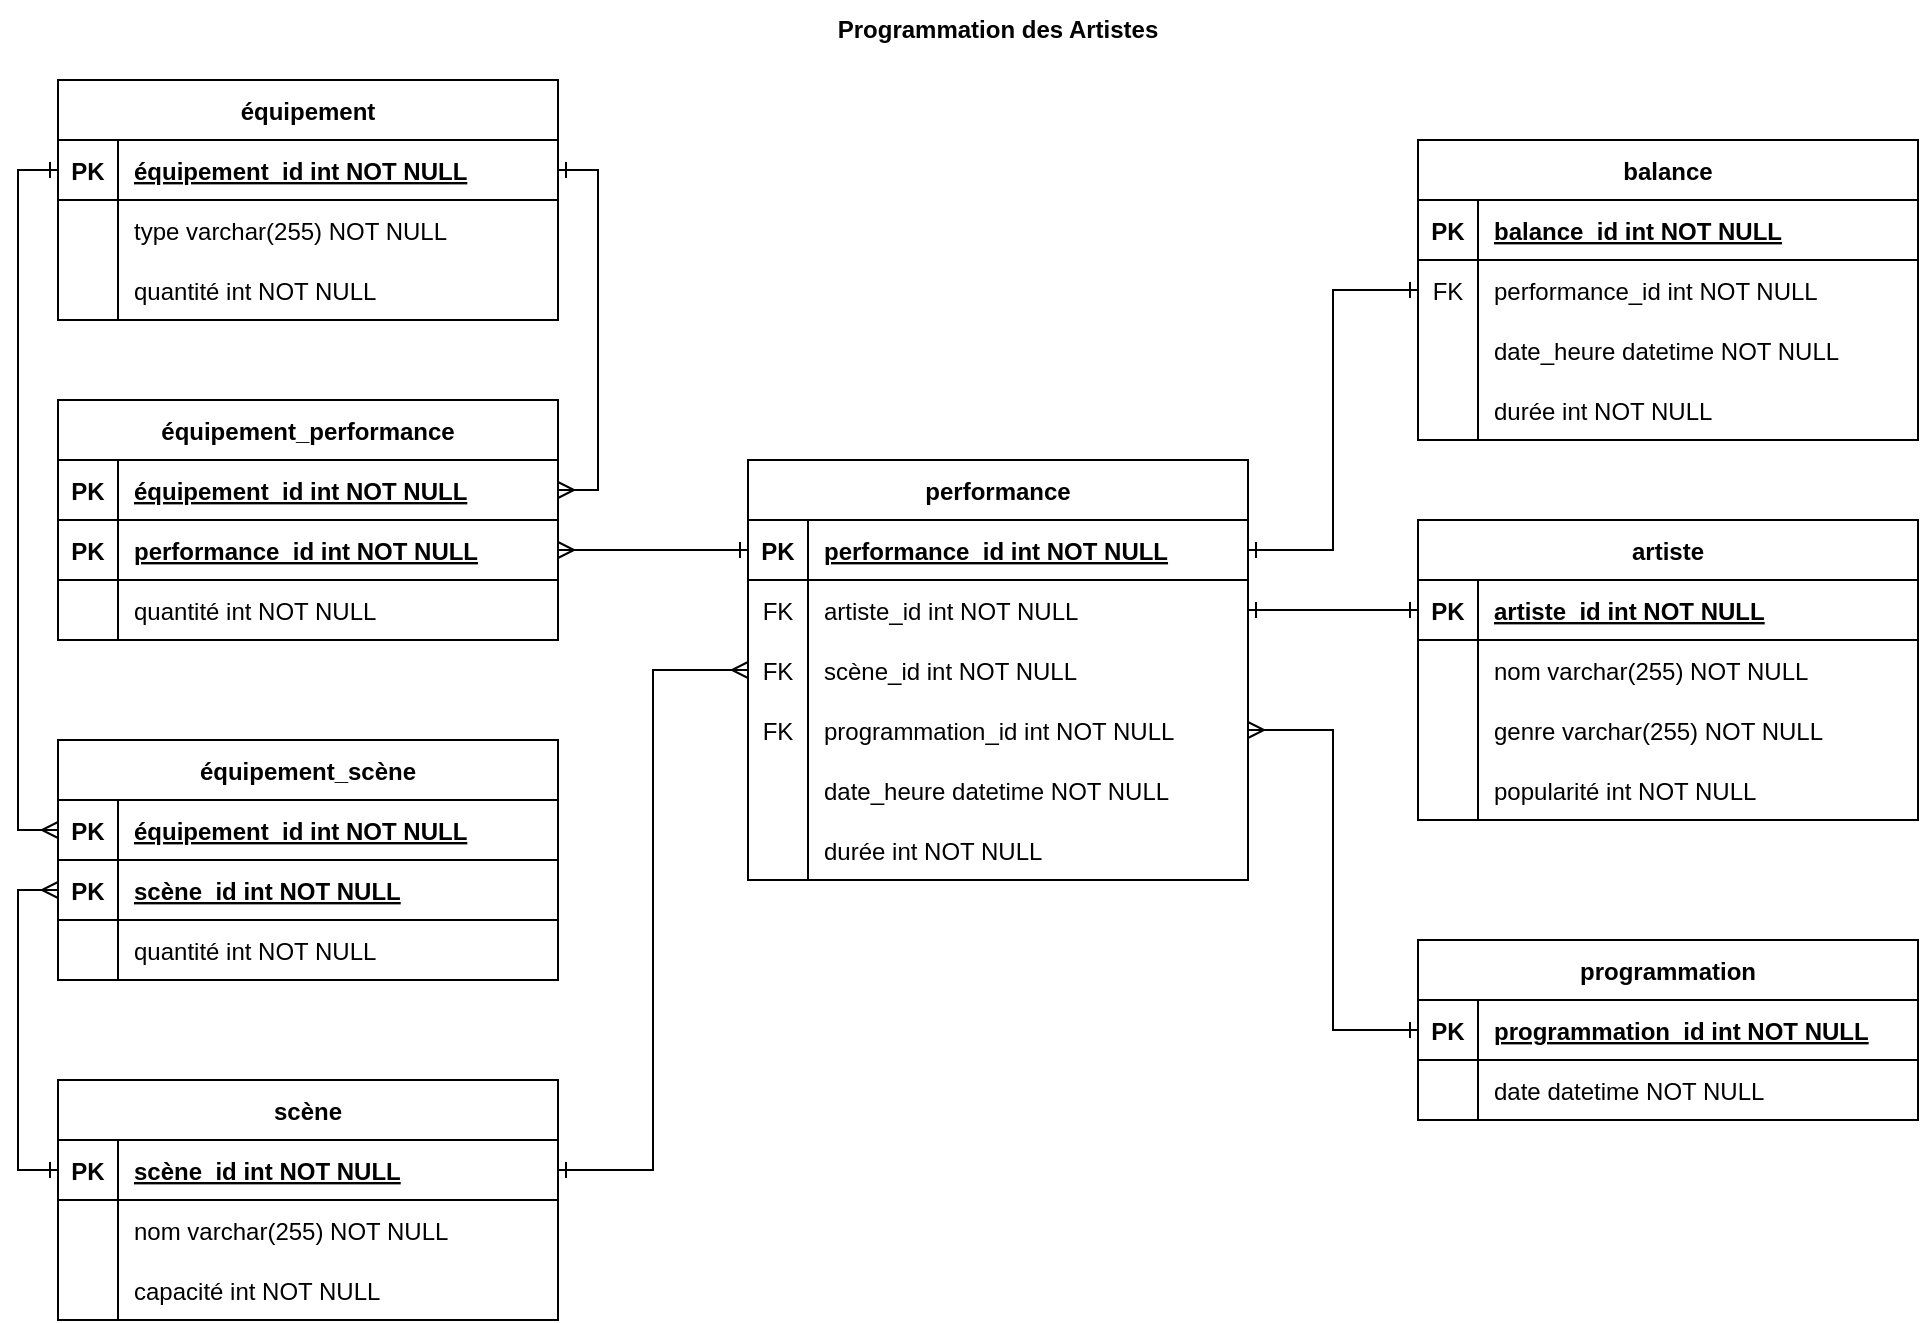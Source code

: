 <mxfile version="24.2.5" type="device">
  <diagram id="R2lEEEUBdFMjLlhIrx00" name="Page-1">
    <mxGraphModel dx="1434" dy="854" grid="1" gridSize="10" guides="1" tooltips="1" connect="1" arrows="1" fold="1" page="1" pageScale="1" pageWidth="850" pageHeight="1100" math="0" shadow="0" extFonts="Permanent Marker^https://fonts.googleapis.com/css?family=Permanent+Marker">
      <root>
        <mxCell id="0" />
        <mxCell id="1" parent="0" />
        <mxCell id="C-vyLk0tnHw3VtMMgP7b-23" value="artiste" style="shape=table;startSize=30;container=1;collapsible=1;childLayout=tableLayout;fixedRows=1;rowLines=0;fontStyle=1;align=center;resizeLast=1;" parent="1" vertex="1">
          <mxGeometry x="760" y="270" width="250" height="150" as="geometry" />
        </mxCell>
        <mxCell id="C-vyLk0tnHw3VtMMgP7b-24" value="" style="shape=partialRectangle;collapsible=0;dropTarget=0;pointerEvents=0;fillColor=none;points=[[0,0.5],[1,0.5]];portConstraint=eastwest;top=0;left=0;right=0;bottom=1;" parent="C-vyLk0tnHw3VtMMgP7b-23" vertex="1">
          <mxGeometry y="30" width="250" height="30" as="geometry" />
        </mxCell>
        <mxCell id="C-vyLk0tnHw3VtMMgP7b-25" value="PK" style="shape=partialRectangle;overflow=hidden;connectable=0;fillColor=none;top=0;left=0;bottom=0;right=0;fontStyle=1;" parent="C-vyLk0tnHw3VtMMgP7b-24" vertex="1">
          <mxGeometry width="30" height="30" as="geometry">
            <mxRectangle width="30" height="30" as="alternateBounds" />
          </mxGeometry>
        </mxCell>
        <mxCell id="C-vyLk0tnHw3VtMMgP7b-26" value="artiste_id int NOT NULL " style="shape=partialRectangle;overflow=hidden;connectable=0;fillColor=none;top=0;left=0;bottom=0;right=0;align=left;spacingLeft=6;fontStyle=5;" parent="C-vyLk0tnHw3VtMMgP7b-24" vertex="1">
          <mxGeometry x="30" width="220" height="30" as="geometry">
            <mxRectangle width="220" height="30" as="alternateBounds" />
          </mxGeometry>
        </mxCell>
        <mxCell id="C-vyLk0tnHw3VtMMgP7b-27" value="" style="shape=partialRectangle;collapsible=0;dropTarget=0;pointerEvents=0;fillColor=none;points=[[0,0.5],[1,0.5]];portConstraint=eastwest;top=0;left=0;right=0;bottom=0;" parent="C-vyLk0tnHw3VtMMgP7b-23" vertex="1">
          <mxGeometry y="60" width="250" height="30" as="geometry" />
        </mxCell>
        <mxCell id="C-vyLk0tnHw3VtMMgP7b-28" value="" style="shape=partialRectangle;overflow=hidden;connectable=0;fillColor=none;top=0;left=0;bottom=0;right=0;" parent="C-vyLk0tnHw3VtMMgP7b-27" vertex="1">
          <mxGeometry width="30" height="30" as="geometry">
            <mxRectangle width="30" height="30" as="alternateBounds" />
          </mxGeometry>
        </mxCell>
        <mxCell id="C-vyLk0tnHw3VtMMgP7b-29" value="nom varchar(255) NOT NULL" style="shape=partialRectangle;overflow=hidden;connectable=0;fillColor=none;top=0;left=0;bottom=0;right=0;align=left;spacingLeft=6;" parent="C-vyLk0tnHw3VtMMgP7b-27" vertex="1">
          <mxGeometry x="30" width="220" height="30" as="geometry">
            <mxRectangle width="220" height="30" as="alternateBounds" />
          </mxGeometry>
        </mxCell>
        <mxCell id="T8r4lgKsgxNe9xaw_g2s-1" style="shape=partialRectangle;collapsible=0;dropTarget=0;pointerEvents=0;fillColor=none;points=[[0,0.5],[1,0.5]];portConstraint=eastwest;top=0;left=0;right=0;bottom=0;" vertex="1" parent="C-vyLk0tnHw3VtMMgP7b-23">
          <mxGeometry y="90" width="250" height="30" as="geometry" />
        </mxCell>
        <mxCell id="T8r4lgKsgxNe9xaw_g2s-2" style="shape=partialRectangle;overflow=hidden;connectable=0;fillColor=none;top=0;left=0;bottom=0;right=0;" vertex="1" parent="T8r4lgKsgxNe9xaw_g2s-1">
          <mxGeometry width="30" height="30" as="geometry">
            <mxRectangle width="30" height="30" as="alternateBounds" />
          </mxGeometry>
        </mxCell>
        <mxCell id="T8r4lgKsgxNe9xaw_g2s-3" value="genre varchar(255) NOT NULL" style="shape=partialRectangle;overflow=hidden;connectable=0;fillColor=none;top=0;left=0;bottom=0;right=0;align=left;spacingLeft=6;" vertex="1" parent="T8r4lgKsgxNe9xaw_g2s-1">
          <mxGeometry x="30" width="220" height="30" as="geometry">
            <mxRectangle width="220" height="30" as="alternateBounds" />
          </mxGeometry>
        </mxCell>
        <mxCell id="T8r4lgKsgxNe9xaw_g2s-4" style="shape=partialRectangle;collapsible=0;dropTarget=0;pointerEvents=0;fillColor=none;points=[[0,0.5],[1,0.5]];portConstraint=eastwest;top=0;left=0;right=0;bottom=0;" vertex="1" parent="C-vyLk0tnHw3VtMMgP7b-23">
          <mxGeometry y="120" width="250" height="30" as="geometry" />
        </mxCell>
        <mxCell id="T8r4lgKsgxNe9xaw_g2s-5" style="shape=partialRectangle;overflow=hidden;connectable=0;fillColor=none;top=0;left=0;bottom=0;right=0;" vertex="1" parent="T8r4lgKsgxNe9xaw_g2s-4">
          <mxGeometry width="30" height="30" as="geometry">
            <mxRectangle width="30" height="30" as="alternateBounds" />
          </mxGeometry>
        </mxCell>
        <mxCell id="T8r4lgKsgxNe9xaw_g2s-6" value="popularité int NOT NULL" style="shape=partialRectangle;overflow=hidden;connectable=0;fillColor=none;top=0;left=0;bottom=0;right=0;align=left;spacingLeft=6;" vertex="1" parent="T8r4lgKsgxNe9xaw_g2s-4">
          <mxGeometry x="30" width="220" height="30" as="geometry">
            <mxRectangle width="220" height="30" as="alternateBounds" />
          </mxGeometry>
        </mxCell>
        <mxCell id="T8r4lgKsgxNe9xaw_g2s-80" style="edgeStyle=orthogonalEdgeStyle;rounded=0;orthogonalLoop=1;jettySize=auto;html=1;entryX=0;entryY=0.5;entryDx=0;entryDy=0;exitX=1;exitY=0.5;exitDx=0;exitDy=0;endArrow=ERmany;endFill=0;startArrow=ERone;startFill=0;" edge="1" parent="1" source="T8r4lgKsgxNe9xaw_g2s-8" target="T8r4lgKsgxNe9xaw_g2s-27">
          <mxGeometry relative="1" as="geometry" />
        </mxCell>
        <mxCell id="T8r4lgKsgxNe9xaw_g2s-7" value="scène" style="shape=table;startSize=30;container=1;collapsible=1;childLayout=tableLayout;fixedRows=1;rowLines=0;fontStyle=1;align=center;resizeLast=1;" vertex="1" parent="1">
          <mxGeometry x="80" y="550" width="250" height="120" as="geometry" />
        </mxCell>
        <mxCell id="T8r4lgKsgxNe9xaw_g2s-8" value="" style="shape=partialRectangle;collapsible=0;dropTarget=0;pointerEvents=0;fillColor=none;points=[[0,0.5],[1,0.5]];portConstraint=eastwest;top=0;left=0;right=0;bottom=1;" vertex="1" parent="T8r4lgKsgxNe9xaw_g2s-7">
          <mxGeometry y="30" width="250" height="30" as="geometry" />
        </mxCell>
        <mxCell id="T8r4lgKsgxNe9xaw_g2s-9" value="PK" style="shape=partialRectangle;overflow=hidden;connectable=0;fillColor=none;top=0;left=0;bottom=0;right=0;fontStyle=1;" vertex="1" parent="T8r4lgKsgxNe9xaw_g2s-8">
          <mxGeometry width="30" height="30" as="geometry">
            <mxRectangle width="30" height="30" as="alternateBounds" />
          </mxGeometry>
        </mxCell>
        <mxCell id="T8r4lgKsgxNe9xaw_g2s-10" value="scène_id int NOT NULL " style="shape=partialRectangle;overflow=hidden;connectable=0;fillColor=none;top=0;left=0;bottom=0;right=0;align=left;spacingLeft=6;fontStyle=5;" vertex="1" parent="T8r4lgKsgxNe9xaw_g2s-8">
          <mxGeometry x="30" width="220" height="30" as="geometry">
            <mxRectangle width="220" height="30" as="alternateBounds" />
          </mxGeometry>
        </mxCell>
        <mxCell id="T8r4lgKsgxNe9xaw_g2s-11" value="" style="shape=partialRectangle;collapsible=0;dropTarget=0;pointerEvents=0;fillColor=none;points=[[0,0.5],[1,0.5]];portConstraint=eastwest;top=0;left=0;right=0;bottom=0;" vertex="1" parent="T8r4lgKsgxNe9xaw_g2s-7">
          <mxGeometry y="60" width="250" height="30" as="geometry" />
        </mxCell>
        <mxCell id="T8r4lgKsgxNe9xaw_g2s-12" value="" style="shape=partialRectangle;overflow=hidden;connectable=0;fillColor=none;top=0;left=0;bottom=0;right=0;" vertex="1" parent="T8r4lgKsgxNe9xaw_g2s-11">
          <mxGeometry width="30" height="30" as="geometry">
            <mxRectangle width="30" height="30" as="alternateBounds" />
          </mxGeometry>
        </mxCell>
        <mxCell id="T8r4lgKsgxNe9xaw_g2s-13" value="nom varchar(255) NOT NULL" style="shape=partialRectangle;overflow=hidden;connectable=0;fillColor=none;top=0;left=0;bottom=0;right=0;align=left;spacingLeft=6;" vertex="1" parent="T8r4lgKsgxNe9xaw_g2s-11">
          <mxGeometry x="30" width="220" height="30" as="geometry">
            <mxRectangle width="220" height="30" as="alternateBounds" />
          </mxGeometry>
        </mxCell>
        <mxCell id="T8r4lgKsgxNe9xaw_g2s-17" style="shape=partialRectangle;collapsible=0;dropTarget=0;pointerEvents=0;fillColor=none;points=[[0,0.5],[1,0.5]];portConstraint=eastwest;top=0;left=0;right=0;bottom=0;" vertex="1" parent="T8r4lgKsgxNe9xaw_g2s-7">
          <mxGeometry y="90" width="250" height="30" as="geometry" />
        </mxCell>
        <mxCell id="T8r4lgKsgxNe9xaw_g2s-18" style="shape=partialRectangle;overflow=hidden;connectable=0;fillColor=none;top=0;left=0;bottom=0;right=0;" vertex="1" parent="T8r4lgKsgxNe9xaw_g2s-17">
          <mxGeometry width="30" height="30" as="geometry">
            <mxRectangle width="30" height="30" as="alternateBounds" />
          </mxGeometry>
        </mxCell>
        <mxCell id="T8r4lgKsgxNe9xaw_g2s-19" value="capacité int NOT NULL" style="shape=partialRectangle;overflow=hidden;connectable=0;fillColor=none;top=0;left=0;bottom=0;right=0;align=left;spacingLeft=6;" vertex="1" parent="T8r4lgKsgxNe9xaw_g2s-17">
          <mxGeometry x="30" width="220" height="30" as="geometry">
            <mxRectangle width="220" height="30" as="alternateBounds" />
          </mxGeometry>
        </mxCell>
        <mxCell id="T8r4lgKsgxNe9xaw_g2s-20" value="performance" style="shape=table;startSize=30;container=1;collapsible=1;childLayout=tableLayout;fixedRows=1;rowLines=0;fontStyle=1;align=center;resizeLast=1;" vertex="1" parent="1">
          <mxGeometry x="425" y="240" width="250" height="210" as="geometry" />
        </mxCell>
        <mxCell id="T8r4lgKsgxNe9xaw_g2s-21" value="" style="shape=partialRectangle;collapsible=0;dropTarget=0;pointerEvents=0;fillColor=none;points=[[0,0.5],[1,0.5]];portConstraint=eastwest;top=0;left=0;right=0;bottom=1;" vertex="1" parent="T8r4lgKsgxNe9xaw_g2s-20">
          <mxGeometry y="30" width="250" height="30" as="geometry" />
        </mxCell>
        <mxCell id="T8r4lgKsgxNe9xaw_g2s-22" value="PK" style="shape=partialRectangle;overflow=hidden;connectable=0;fillColor=none;top=0;left=0;bottom=0;right=0;fontStyle=1;" vertex="1" parent="T8r4lgKsgxNe9xaw_g2s-21">
          <mxGeometry width="30" height="30" as="geometry">
            <mxRectangle width="30" height="30" as="alternateBounds" />
          </mxGeometry>
        </mxCell>
        <mxCell id="T8r4lgKsgxNe9xaw_g2s-23" value="performance_id int NOT NULL " style="shape=partialRectangle;overflow=hidden;connectable=0;fillColor=none;top=0;left=0;bottom=0;right=0;align=left;spacingLeft=6;fontStyle=5;" vertex="1" parent="T8r4lgKsgxNe9xaw_g2s-21">
          <mxGeometry x="30" width="220" height="30" as="geometry">
            <mxRectangle width="220" height="30" as="alternateBounds" />
          </mxGeometry>
        </mxCell>
        <mxCell id="T8r4lgKsgxNe9xaw_g2s-24" value="" style="shape=partialRectangle;collapsible=0;dropTarget=0;pointerEvents=0;fillColor=none;points=[[0,0.5],[1,0.5]];portConstraint=eastwest;top=0;left=0;right=0;bottom=0;" vertex="1" parent="T8r4lgKsgxNe9xaw_g2s-20">
          <mxGeometry y="60" width="250" height="30" as="geometry" />
        </mxCell>
        <mxCell id="T8r4lgKsgxNe9xaw_g2s-25" value="FK" style="shape=partialRectangle;overflow=hidden;connectable=0;fillColor=none;top=0;left=0;bottom=0;right=0;" vertex="1" parent="T8r4lgKsgxNe9xaw_g2s-24">
          <mxGeometry width="30" height="30" as="geometry">
            <mxRectangle width="30" height="30" as="alternateBounds" />
          </mxGeometry>
        </mxCell>
        <mxCell id="T8r4lgKsgxNe9xaw_g2s-26" value="artiste_id int NOT NULL" style="shape=partialRectangle;overflow=hidden;connectable=0;fillColor=none;top=0;left=0;bottom=0;right=0;align=left;spacingLeft=6;" vertex="1" parent="T8r4lgKsgxNe9xaw_g2s-24">
          <mxGeometry x="30" width="220" height="30" as="geometry">
            <mxRectangle width="220" height="30" as="alternateBounds" />
          </mxGeometry>
        </mxCell>
        <mxCell id="T8r4lgKsgxNe9xaw_g2s-27" style="shape=partialRectangle;collapsible=0;dropTarget=0;pointerEvents=0;fillColor=none;points=[[0,0.5],[1,0.5]];portConstraint=eastwest;top=0;left=0;right=0;bottom=0;" vertex="1" parent="T8r4lgKsgxNe9xaw_g2s-20">
          <mxGeometry y="90" width="250" height="30" as="geometry" />
        </mxCell>
        <mxCell id="T8r4lgKsgxNe9xaw_g2s-28" value="FK" style="shape=partialRectangle;overflow=hidden;connectable=0;fillColor=none;top=0;left=0;bottom=0;right=0;" vertex="1" parent="T8r4lgKsgxNe9xaw_g2s-27">
          <mxGeometry width="30" height="30" as="geometry">
            <mxRectangle width="30" height="30" as="alternateBounds" />
          </mxGeometry>
        </mxCell>
        <mxCell id="T8r4lgKsgxNe9xaw_g2s-29" value="scène_id int NOT NULL" style="shape=partialRectangle;overflow=hidden;connectable=0;fillColor=none;top=0;left=0;bottom=0;right=0;align=left;spacingLeft=6;" vertex="1" parent="T8r4lgKsgxNe9xaw_g2s-27">
          <mxGeometry x="30" width="220" height="30" as="geometry">
            <mxRectangle width="220" height="30" as="alternateBounds" />
          </mxGeometry>
        </mxCell>
        <mxCell id="T8r4lgKsgxNe9xaw_g2s-56" style="shape=partialRectangle;collapsible=0;dropTarget=0;pointerEvents=0;fillColor=none;points=[[0,0.5],[1,0.5]];portConstraint=eastwest;top=0;left=0;right=0;bottom=0;" vertex="1" parent="T8r4lgKsgxNe9xaw_g2s-20">
          <mxGeometry y="120" width="250" height="30" as="geometry" />
        </mxCell>
        <mxCell id="T8r4lgKsgxNe9xaw_g2s-57" value="FK" style="shape=partialRectangle;overflow=hidden;connectable=0;fillColor=none;top=0;left=0;bottom=0;right=0;" vertex="1" parent="T8r4lgKsgxNe9xaw_g2s-56">
          <mxGeometry width="30" height="30" as="geometry">
            <mxRectangle width="30" height="30" as="alternateBounds" />
          </mxGeometry>
        </mxCell>
        <mxCell id="T8r4lgKsgxNe9xaw_g2s-58" value="programmation_id int NOT NULL" style="shape=partialRectangle;overflow=hidden;connectable=0;fillColor=none;top=0;left=0;bottom=0;right=0;align=left;spacingLeft=6;" vertex="1" parent="T8r4lgKsgxNe9xaw_g2s-56">
          <mxGeometry x="30" width="220" height="30" as="geometry">
            <mxRectangle width="220" height="30" as="alternateBounds" />
          </mxGeometry>
        </mxCell>
        <mxCell id="T8r4lgKsgxNe9xaw_g2s-30" style="shape=partialRectangle;collapsible=0;dropTarget=0;pointerEvents=0;fillColor=none;points=[[0,0.5],[1,0.5]];portConstraint=eastwest;top=0;left=0;right=0;bottom=0;" vertex="1" parent="T8r4lgKsgxNe9xaw_g2s-20">
          <mxGeometry y="150" width="250" height="30" as="geometry" />
        </mxCell>
        <mxCell id="T8r4lgKsgxNe9xaw_g2s-31" style="shape=partialRectangle;overflow=hidden;connectable=0;fillColor=none;top=0;left=0;bottom=0;right=0;" vertex="1" parent="T8r4lgKsgxNe9xaw_g2s-30">
          <mxGeometry width="30" height="30" as="geometry">
            <mxRectangle width="30" height="30" as="alternateBounds" />
          </mxGeometry>
        </mxCell>
        <mxCell id="T8r4lgKsgxNe9xaw_g2s-32" value="date_heure datetime NOT NULL" style="shape=partialRectangle;overflow=hidden;connectable=0;fillColor=none;top=0;left=0;bottom=0;right=0;align=left;spacingLeft=6;" vertex="1" parent="T8r4lgKsgxNe9xaw_g2s-30">
          <mxGeometry x="30" width="220" height="30" as="geometry">
            <mxRectangle width="220" height="30" as="alternateBounds" />
          </mxGeometry>
        </mxCell>
        <mxCell id="T8r4lgKsgxNe9xaw_g2s-33" style="shape=partialRectangle;collapsible=0;dropTarget=0;pointerEvents=0;fillColor=none;points=[[0,0.5],[1,0.5]];portConstraint=eastwest;top=0;left=0;right=0;bottom=0;" vertex="1" parent="T8r4lgKsgxNe9xaw_g2s-20">
          <mxGeometry y="180" width="250" height="30" as="geometry" />
        </mxCell>
        <mxCell id="T8r4lgKsgxNe9xaw_g2s-34" style="shape=partialRectangle;overflow=hidden;connectable=0;fillColor=none;top=0;left=0;bottom=0;right=0;" vertex="1" parent="T8r4lgKsgxNe9xaw_g2s-33">
          <mxGeometry width="30" height="30" as="geometry">
            <mxRectangle width="30" height="30" as="alternateBounds" />
          </mxGeometry>
        </mxCell>
        <mxCell id="T8r4lgKsgxNe9xaw_g2s-35" value="durée int NOT NULL" style="shape=partialRectangle;overflow=hidden;connectable=0;fillColor=none;top=0;left=0;bottom=0;right=0;align=left;spacingLeft=6;" vertex="1" parent="T8r4lgKsgxNe9xaw_g2s-33">
          <mxGeometry x="30" width="220" height="30" as="geometry">
            <mxRectangle width="220" height="30" as="alternateBounds" />
          </mxGeometry>
        </mxCell>
        <mxCell id="T8r4lgKsgxNe9xaw_g2s-36" value="équipement" style="shape=table;startSize=30;container=1;collapsible=1;childLayout=tableLayout;fixedRows=1;rowLines=0;fontStyle=1;align=center;resizeLast=1;" vertex="1" parent="1">
          <mxGeometry x="80" y="50" width="250" height="120" as="geometry" />
        </mxCell>
        <mxCell id="T8r4lgKsgxNe9xaw_g2s-37" value="" style="shape=partialRectangle;collapsible=0;dropTarget=0;pointerEvents=0;fillColor=none;points=[[0,0.5],[1,0.5]];portConstraint=eastwest;top=0;left=0;right=0;bottom=1;" vertex="1" parent="T8r4lgKsgxNe9xaw_g2s-36">
          <mxGeometry y="30" width="250" height="30" as="geometry" />
        </mxCell>
        <mxCell id="T8r4lgKsgxNe9xaw_g2s-38" value="PK" style="shape=partialRectangle;overflow=hidden;connectable=0;fillColor=none;top=0;left=0;bottom=0;right=0;fontStyle=1;" vertex="1" parent="T8r4lgKsgxNe9xaw_g2s-37">
          <mxGeometry width="30" height="30" as="geometry">
            <mxRectangle width="30" height="30" as="alternateBounds" />
          </mxGeometry>
        </mxCell>
        <mxCell id="T8r4lgKsgxNe9xaw_g2s-39" value="équipement_id int NOT NULL " style="shape=partialRectangle;overflow=hidden;connectable=0;fillColor=none;top=0;left=0;bottom=0;right=0;align=left;spacingLeft=6;fontStyle=5;" vertex="1" parent="T8r4lgKsgxNe9xaw_g2s-37">
          <mxGeometry x="30" width="220" height="30" as="geometry">
            <mxRectangle width="220" height="30" as="alternateBounds" />
          </mxGeometry>
        </mxCell>
        <mxCell id="T8r4lgKsgxNe9xaw_g2s-40" value="" style="shape=partialRectangle;collapsible=0;dropTarget=0;pointerEvents=0;fillColor=none;points=[[0,0.5],[1,0.5]];portConstraint=eastwest;top=0;left=0;right=0;bottom=0;" vertex="1" parent="T8r4lgKsgxNe9xaw_g2s-36">
          <mxGeometry y="60" width="250" height="30" as="geometry" />
        </mxCell>
        <mxCell id="T8r4lgKsgxNe9xaw_g2s-41" value="" style="shape=partialRectangle;overflow=hidden;connectable=0;fillColor=none;top=0;left=0;bottom=0;right=0;" vertex="1" parent="T8r4lgKsgxNe9xaw_g2s-40">
          <mxGeometry width="30" height="30" as="geometry">
            <mxRectangle width="30" height="30" as="alternateBounds" />
          </mxGeometry>
        </mxCell>
        <mxCell id="T8r4lgKsgxNe9xaw_g2s-42" value="type varchar(255) NOT NULL" style="shape=partialRectangle;overflow=hidden;connectable=0;fillColor=none;top=0;left=0;bottom=0;right=0;align=left;spacingLeft=6;" vertex="1" parent="T8r4lgKsgxNe9xaw_g2s-40">
          <mxGeometry x="30" width="220" height="30" as="geometry">
            <mxRectangle width="220" height="30" as="alternateBounds" />
          </mxGeometry>
        </mxCell>
        <mxCell id="T8r4lgKsgxNe9xaw_g2s-43" style="shape=partialRectangle;collapsible=0;dropTarget=0;pointerEvents=0;fillColor=none;points=[[0,0.5],[1,0.5]];portConstraint=eastwest;top=0;left=0;right=0;bottom=0;" vertex="1" parent="T8r4lgKsgxNe9xaw_g2s-36">
          <mxGeometry y="90" width="250" height="30" as="geometry" />
        </mxCell>
        <mxCell id="T8r4lgKsgxNe9xaw_g2s-44" style="shape=partialRectangle;overflow=hidden;connectable=0;fillColor=none;top=0;left=0;bottom=0;right=0;" vertex="1" parent="T8r4lgKsgxNe9xaw_g2s-43">
          <mxGeometry width="30" height="30" as="geometry">
            <mxRectangle width="30" height="30" as="alternateBounds" />
          </mxGeometry>
        </mxCell>
        <mxCell id="T8r4lgKsgxNe9xaw_g2s-45" value="quantité int NOT NULL" style="shape=partialRectangle;overflow=hidden;connectable=0;fillColor=none;top=0;left=0;bottom=0;right=0;align=left;spacingLeft=6;" vertex="1" parent="T8r4lgKsgxNe9xaw_g2s-43">
          <mxGeometry x="30" width="220" height="30" as="geometry">
            <mxRectangle width="220" height="30" as="alternateBounds" />
          </mxGeometry>
        </mxCell>
        <mxCell id="T8r4lgKsgxNe9xaw_g2s-46" value="programmation" style="shape=table;startSize=30;container=1;collapsible=1;childLayout=tableLayout;fixedRows=1;rowLines=0;fontStyle=1;align=center;resizeLast=1;" vertex="1" parent="1">
          <mxGeometry x="760" y="480" width="250" height="90" as="geometry" />
        </mxCell>
        <mxCell id="T8r4lgKsgxNe9xaw_g2s-47" value="" style="shape=partialRectangle;collapsible=0;dropTarget=0;pointerEvents=0;fillColor=none;points=[[0,0.5],[1,0.5]];portConstraint=eastwest;top=0;left=0;right=0;bottom=1;" vertex="1" parent="T8r4lgKsgxNe9xaw_g2s-46">
          <mxGeometry y="30" width="250" height="30" as="geometry" />
        </mxCell>
        <mxCell id="T8r4lgKsgxNe9xaw_g2s-48" value="PK" style="shape=partialRectangle;overflow=hidden;connectable=0;fillColor=none;top=0;left=0;bottom=0;right=0;fontStyle=1;" vertex="1" parent="T8r4lgKsgxNe9xaw_g2s-47">
          <mxGeometry width="30" height="30" as="geometry">
            <mxRectangle width="30" height="30" as="alternateBounds" />
          </mxGeometry>
        </mxCell>
        <mxCell id="T8r4lgKsgxNe9xaw_g2s-49" value="programmation_id int NOT NULL " style="shape=partialRectangle;overflow=hidden;connectable=0;fillColor=none;top=0;left=0;bottom=0;right=0;align=left;spacingLeft=6;fontStyle=5;" vertex="1" parent="T8r4lgKsgxNe9xaw_g2s-47">
          <mxGeometry x="30" width="220" height="30" as="geometry">
            <mxRectangle width="220" height="30" as="alternateBounds" />
          </mxGeometry>
        </mxCell>
        <mxCell id="T8r4lgKsgxNe9xaw_g2s-50" value="" style="shape=partialRectangle;collapsible=0;dropTarget=0;pointerEvents=0;fillColor=none;points=[[0,0.5],[1,0.5]];portConstraint=eastwest;top=0;left=0;right=0;bottom=0;" vertex="1" parent="T8r4lgKsgxNe9xaw_g2s-46">
          <mxGeometry y="60" width="250" height="30" as="geometry" />
        </mxCell>
        <mxCell id="T8r4lgKsgxNe9xaw_g2s-51" value="" style="shape=partialRectangle;overflow=hidden;connectable=0;fillColor=none;top=0;left=0;bottom=0;right=0;" vertex="1" parent="T8r4lgKsgxNe9xaw_g2s-50">
          <mxGeometry width="30" height="30" as="geometry">
            <mxRectangle width="30" height="30" as="alternateBounds" />
          </mxGeometry>
        </mxCell>
        <mxCell id="T8r4lgKsgxNe9xaw_g2s-52" value="date datetime NOT NULL" style="shape=partialRectangle;overflow=hidden;connectable=0;fillColor=none;top=0;left=0;bottom=0;right=0;align=left;spacingLeft=6;" vertex="1" parent="T8r4lgKsgxNe9xaw_g2s-50">
          <mxGeometry x="30" width="220" height="30" as="geometry">
            <mxRectangle width="220" height="30" as="alternateBounds" />
          </mxGeometry>
        </mxCell>
        <mxCell id="T8r4lgKsgxNe9xaw_g2s-59" value="balance" style="shape=table;startSize=30;container=1;collapsible=1;childLayout=tableLayout;fixedRows=1;rowLines=0;fontStyle=1;align=center;resizeLast=1;" vertex="1" parent="1">
          <mxGeometry x="760" y="80" width="250" height="150" as="geometry" />
        </mxCell>
        <mxCell id="T8r4lgKsgxNe9xaw_g2s-60" value="" style="shape=partialRectangle;collapsible=0;dropTarget=0;pointerEvents=0;fillColor=none;points=[[0,0.5],[1,0.5]];portConstraint=eastwest;top=0;left=0;right=0;bottom=1;" vertex="1" parent="T8r4lgKsgxNe9xaw_g2s-59">
          <mxGeometry y="30" width="250" height="30" as="geometry" />
        </mxCell>
        <mxCell id="T8r4lgKsgxNe9xaw_g2s-61" value="PK" style="shape=partialRectangle;overflow=hidden;connectable=0;fillColor=none;top=0;left=0;bottom=0;right=0;fontStyle=1;" vertex="1" parent="T8r4lgKsgxNe9xaw_g2s-60">
          <mxGeometry width="30" height="30" as="geometry">
            <mxRectangle width="30" height="30" as="alternateBounds" />
          </mxGeometry>
        </mxCell>
        <mxCell id="T8r4lgKsgxNe9xaw_g2s-62" value="balance_id int NOT NULL " style="shape=partialRectangle;overflow=hidden;connectable=0;fillColor=none;top=0;left=0;bottom=0;right=0;align=left;spacingLeft=6;fontStyle=5;" vertex="1" parent="T8r4lgKsgxNe9xaw_g2s-60">
          <mxGeometry x="30" width="220" height="30" as="geometry">
            <mxRectangle width="220" height="30" as="alternateBounds" />
          </mxGeometry>
        </mxCell>
        <mxCell id="T8r4lgKsgxNe9xaw_g2s-63" value="" style="shape=partialRectangle;collapsible=0;dropTarget=0;pointerEvents=0;fillColor=none;points=[[0,0.5],[1,0.5]];portConstraint=eastwest;top=0;left=0;right=0;bottom=0;" vertex="1" parent="T8r4lgKsgxNe9xaw_g2s-59">
          <mxGeometry y="60" width="250" height="30" as="geometry" />
        </mxCell>
        <mxCell id="T8r4lgKsgxNe9xaw_g2s-64" value="FK" style="shape=partialRectangle;overflow=hidden;connectable=0;fillColor=none;top=0;left=0;bottom=0;right=0;" vertex="1" parent="T8r4lgKsgxNe9xaw_g2s-63">
          <mxGeometry width="30" height="30" as="geometry">
            <mxRectangle width="30" height="30" as="alternateBounds" />
          </mxGeometry>
        </mxCell>
        <mxCell id="T8r4lgKsgxNe9xaw_g2s-65" value="performance_id int NOT NULL" style="shape=partialRectangle;overflow=hidden;connectable=0;fillColor=none;top=0;left=0;bottom=0;right=0;align=left;spacingLeft=6;" vertex="1" parent="T8r4lgKsgxNe9xaw_g2s-63">
          <mxGeometry x="30" width="220" height="30" as="geometry">
            <mxRectangle width="220" height="30" as="alternateBounds" />
          </mxGeometry>
        </mxCell>
        <mxCell id="T8r4lgKsgxNe9xaw_g2s-72" style="shape=partialRectangle;collapsible=0;dropTarget=0;pointerEvents=0;fillColor=none;points=[[0,0.5],[1,0.5]];portConstraint=eastwest;top=0;left=0;right=0;bottom=0;" vertex="1" parent="T8r4lgKsgxNe9xaw_g2s-59">
          <mxGeometry y="90" width="250" height="30" as="geometry" />
        </mxCell>
        <mxCell id="T8r4lgKsgxNe9xaw_g2s-73" style="shape=partialRectangle;overflow=hidden;connectable=0;fillColor=none;top=0;left=0;bottom=0;right=0;" vertex="1" parent="T8r4lgKsgxNe9xaw_g2s-72">
          <mxGeometry width="30" height="30" as="geometry">
            <mxRectangle width="30" height="30" as="alternateBounds" />
          </mxGeometry>
        </mxCell>
        <mxCell id="T8r4lgKsgxNe9xaw_g2s-74" value="date_heure datetime NOT NULL" style="shape=partialRectangle;overflow=hidden;connectable=0;fillColor=none;top=0;left=0;bottom=0;right=0;align=left;spacingLeft=6;" vertex="1" parent="T8r4lgKsgxNe9xaw_g2s-72">
          <mxGeometry x="30" width="220" height="30" as="geometry">
            <mxRectangle width="220" height="30" as="alternateBounds" />
          </mxGeometry>
        </mxCell>
        <mxCell id="T8r4lgKsgxNe9xaw_g2s-75" style="shape=partialRectangle;collapsible=0;dropTarget=0;pointerEvents=0;fillColor=none;points=[[0,0.5],[1,0.5]];portConstraint=eastwest;top=0;left=0;right=0;bottom=0;" vertex="1" parent="T8r4lgKsgxNe9xaw_g2s-59">
          <mxGeometry y="120" width="250" height="30" as="geometry" />
        </mxCell>
        <mxCell id="T8r4lgKsgxNe9xaw_g2s-76" style="shape=partialRectangle;overflow=hidden;connectable=0;fillColor=none;top=0;left=0;bottom=0;right=0;" vertex="1" parent="T8r4lgKsgxNe9xaw_g2s-75">
          <mxGeometry width="30" height="30" as="geometry">
            <mxRectangle width="30" height="30" as="alternateBounds" />
          </mxGeometry>
        </mxCell>
        <mxCell id="T8r4lgKsgxNe9xaw_g2s-77" value="durée int NOT NULL" style="shape=partialRectangle;overflow=hidden;connectable=0;fillColor=none;top=0;left=0;bottom=0;right=0;align=left;spacingLeft=6;" vertex="1" parent="T8r4lgKsgxNe9xaw_g2s-75">
          <mxGeometry x="30" width="220" height="30" as="geometry">
            <mxRectangle width="220" height="30" as="alternateBounds" />
          </mxGeometry>
        </mxCell>
        <mxCell id="T8r4lgKsgxNe9xaw_g2s-78" value="&lt;b&gt;Programmation des Artistes&lt;/b&gt;" style="text;html=1;align=center;verticalAlign=middle;whiteSpace=wrap;rounded=0;" vertex="1" parent="1">
          <mxGeometry x="460" y="10" width="180" height="30" as="geometry" />
        </mxCell>
        <mxCell id="T8r4lgKsgxNe9xaw_g2s-79" style="edgeStyle=orthogonalEdgeStyle;rounded=0;orthogonalLoop=1;jettySize=auto;html=1;entryX=1;entryY=0.5;entryDx=0;entryDy=0;endArrow=ERone;endFill=0;startArrow=ERone;startFill=0;" edge="1" parent="1" source="C-vyLk0tnHw3VtMMgP7b-24" target="T8r4lgKsgxNe9xaw_g2s-24">
          <mxGeometry relative="1" as="geometry" />
        </mxCell>
        <mxCell id="T8r4lgKsgxNe9xaw_g2s-81" value="équipement_scène" style="shape=table;startSize=30;container=1;collapsible=1;childLayout=tableLayout;fixedRows=1;rowLines=0;fontStyle=1;align=center;resizeLast=1;" vertex="1" parent="1">
          <mxGeometry x="80" y="380" width="250" height="120" as="geometry" />
        </mxCell>
        <mxCell id="T8r4lgKsgxNe9xaw_g2s-91" style="shape=partialRectangle;collapsible=0;dropTarget=0;pointerEvents=0;fillColor=none;points=[[0,0.5],[1,0.5]];portConstraint=eastwest;top=0;left=0;right=0;bottom=1;" vertex="1" parent="T8r4lgKsgxNe9xaw_g2s-81">
          <mxGeometry y="30" width="250" height="30" as="geometry" />
        </mxCell>
        <mxCell id="T8r4lgKsgxNe9xaw_g2s-92" value="PK" style="shape=partialRectangle;overflow=hidden;connectable=0;fillColor=none;top=0;left=0;bottom=0;right=0;fontStyle=1;" vertex="1" parent="T8r4lgKsgxNe9xaw_g2s-91">
          <mxGeometry width="30" height="30" as="geometry">
            <mxRectangle width="30" height="30" as="alternateBounds" />
          </mxGeometry>
        </mxCell>
        <mxCell id="T8r4lgKsgxNe9xaw_g2s-93" value="équipement_id int NOT NULL" style="shape=partialRectangle;overflow=hidden;connectable=0;fillColor=none;top=0;left=0;bottom=0;right=0;align=left;spacingLeft=6;fontStyle=5;" vertex="1" parent="T8r4lgKsgxNe9xaw_g2s-91">
          <mxGeometry x="30" width="220" height="30" as="geometry">
            <mxRectangle width="220" height="30" as="alternateBounds" />
          </mxGeometry>
        </mxCell>
        <mxCell id="T8r4lgKsgxNe9xaw_g2s-82" value="" style="shape=partialRectangle;collapsible=0;dropTarget=0;pointerEvents=0;fillColor=none;points=[[0,0.5],[1,0.5]];portConstraint=eastwest;top=0;left=0;right=0;bottom=1;" vertex="1" parent="T8r4lgKsgxNe9xaw_g2s-81">
          <mxGeometry y="60" width="250" height="30" as="geometry" />
        </mxCell>
        <mxCell id="T8r4lgKsgxNe9xaw_g2s-83" value="PK" style="shape=partialRectangle;overflow=hidden;connectable=0;fillColor=none;top=0;left=0;bottom=0;right=0;fontStyle=1;" vertex="1" parent="T8r4lgKsgxNe9xaw_g2s-82">
          <mxGeometry width="30" height="30" as="geometry">
            <mxRectangle width="30" height="30" as="alternateBounds" />
          </mxGeometry>
        </mxCell>
        <mxCell id="T8r4lgKsgxNe9xaw_g2s-84" value="scène_id int NOT NULL " style="shape=partialRectangle;overflow=hidden;connectable=0;fillColor=none;top=0;left=0;bottom=0;right=0;align=left;spacingLeft=6;fontStyle=5;" vertex="1" parent="T8r4lgKsgxNe9xaw_g2s-82">
          <mxGeometry x="30" width="220" height="30" as="geometry">
            <mxRectangle width="220" height="30" as="alternateBounds" />
          </mxGeometry>
        </mxCell>
        <mxCell id="T8r4lgKsgxNe9xaw_g2s-88" style="shape=partialRectangle;collapsible=0;dropTarget=0;pointerEvents=0;fillColor=none;points=[[0,0.5],[1,0.5]];portConstraint=eastwest;top=0;left=0;right=0;bottom=0;" vertex="1" parent="T8r4lgKsgxNe9xaw_g2s-81">
          <mxGeometry y="90" width="250" height="30" as="geometry" />
        </mxCell>
        <mxCell id="T8r4lgKsgxNe9xaw_g2s-89" style="shape=partialRectangle;overflow=hidden;connectable=0;fillColor=none;top=0;left=0;bottom=0;right=0;" vertex="1" parent="T8r4lgKsgxNe9xaw_g2s-88">
          <mxGeometry width="30" height="30" as="geometry">
            <mxRectangle width="30" height="30" as="alternateBounds" />
          </mxGeometry>
        </mxCell>
        <mxCell id="T8r4lgKsgxNe9xaw_g2s-90" value="quantité int NOT NULL" style="shape=partialRectangle;overflow=hidden;connectable=0;fillColor=none;top=0;left=0;bottom=0;right=0;align=left;spacingLeft=6;" vertex="1" parent="T8r4lgKsgxNe9xaw_g2s-88">
          <mxGeometry x="30" width="220" height="30" as="geometry">
            <mxRectangle width="220" height="30" as="alternateBounds" />
          </mxGeometry>
        </mxCell>
        <mxCell id="T8r4lgKsgxNe9xaw_g2s-94" style="edgeStyle=orthogonalEdgeStyle;rounded=0;orthogonalLoop=1;jettySize=auto;html=1;entryX=0;entryY=0.5;entryDx=0;entryDy=0;startArrow=ERone;startFill=0;endArrow=ERmany;endFill=0;" edge="1" parent="1" source="T8r4lgKsgxNe9xaw_g2s-8" target="T8r4lgKsgxNe9xaw_g2s-82">
          <mxGeometry relative="1" as="geometry" />
        </mxCell>
        <mxCell id="T8r4lgKsgxNe9xaw_g2s-95" style="edgeStyle=orthogonalEdgeStyle;rounded=0;orthogonalLoop=1;jettySize=auto;html=1;entryX=0;entryY=0.5;entryDx=0;entryDy=0;startArrow=ERone;startFill=0;endArrow=ERmany;endFill=0;exitX=0;exitY=0.5;exitDx=0;exitDy=0;" edge="1" parent="1" source="T8r4lgKsgxNe9xaw_g2s-37" target="T8r4lgKsgxNe9xaw_g2s-91">
          <mxGeometry relative="1" as="geometry" />
        </mxCell>
        <mxCell id="T8r4lgKsgxNe9xaw_g2s-96" style="edgeStyle=orthogonalEdgeStyle;rounded=0;orthogonalLoop=1;jettySize=auto;html=1;entryX=0;entryY=0.5;entryDx=0;entryDy=0;startArrow=ERone;startFill=0;endArrow=ERone;endFill=0;" edge="1" parent="1" source="T8r4lgKsgxNe9xaw_g2s-21" target="T8r4lgKsgxNe9xaw_g2s-63">
          <mxGeometry relative="1" as="geometry" />
        </mxCell>
        <mxCell id="T8r4lgKsgxNe9xaw_g2s-97" style="edgeStyle=orthogonalEdgeStyle;rounded=0;orthogonalLoop=1;jettySize=auto;html=1;entryX=1;entryY=0.5;entryDx=0;entryDy=0;startArrow=ERone;startFill=0;endArrow=ERmany;endFill=0;" edge="1" parent="1" source="T8r4lgKsgxNe9xaw_g2s-47" target="T8r4lgKsgxNe9xaw_g2s-56">
          <mxGeometry relative="1" as="geometry" />
        </mxCell>
        <mxCell id="T8r4lgKsgxNe9xaw_g2s-98" value="équipement_performance" style="shape=table;startSize=30;container=1;collapsible=1;childLayout=tableLayout;fixedRows=1;rowLines=0;fontStyle=1;align=center;resizeLast=1;" vertex="1" parent="1">
          <mxGeometry x="80" y="210" width="250" height="120" as="geometry" />
        </mxCell>
        <mxCell id="T8r4lgKsgxNe9xaw_g2s-99" style="shape=partialRectangle;collapsible=0;dropTarget=0;pointerEvents=0;fillColor=none;points=[[0,0.5],[1,0.5]];portConstraint=eastwest;top=0;left=0;right=0;bottom=1;" vertex="1" parent="T8r4lgKsgxNe9xaw_g2s-98">
          <mxGeometry y="30" width="250" height="30" as="geometry" />
        </mxCell>
        <mxCell id="T8r4lgKsgxNe9xaw_g2s-100" value="PK" style="shape=partialRectangle;overflow=hidden;connectable=0;fillColor=none;top=0;left=0;bottom=0;right=0;fontStyle=1;" vertex="1" parent="T8r4lgKsgxNe9xaw_g2s-99">
          <mxGeometry width="30" height="30" as="geometry">
            <mxRectangle width="30" height="30" as="alternateBounds" />
          </mxGeometry>
        </mxCell>
        <mxCell id="T8r4lgKsgxNe9xaw_g2s-101" value="équipement_id int NOT NULL" style="shape=partialRectangle;overflow=hidden;connectable=0;fillColor=none;top=0;left=0;bottom=0;right=0;align=left;spacingLeft=6;fontStyle=5;" vertex="1" parent="T8r4lgKsgxNe9xaw_g2s-99">
          <mxGeometry x="30" width="220" height="30" as="geometry">
            <mxRectangle width="220" height="30" as="alternateBounds" />
          </mxGeometry>
        </mxCell>
        <mxCell id="T8r4lgKsgxNe9xaw_g2s-102" value="" style="shape=partialRectangle;collapsible=0;dropTarget=0;pointerEvents=0;fillColor=none;points=[[0,0.5],[1,0.5]];portConstraint=eastwest;top=0;left=0;right=0;bottom=1;" vertex="1" parent="T8r4lgKsgxNe9xaw_g2s-98">
          <mxGeometry y="60" width="250" height="30" as="geometry" />
        </mxCell>
        <mxCell id="T8r4lgKsgxNe9xaw_g2s-103" value="PK" style="shape=partialRectangle;overflow=hidden;connectable=0;fillColor=none;top=0;left=0;bottom=0;right=0;fontStyle=1;" vertex="1" parent="T8r4lgKsgxNe9xaw_g2s-102">
          <mxGeometry width="30" height="30" as="geometry">
            <mxRectangle width="30" height="30" as="alternateBounds" />
          </mxGeometry>
        </mxCell>
        <mxCell id="T8r4lgKsgxNe9xaw_g2s-104" value="performance_id int NOT NULL " style="shape=partialRectangle;overflow=hidden;connectable=0;fillColor=none;top=0;left=0;bottom=0;right=0;align=left;spacingLeft=6;fontStyle=5;" vertex="1" parent="T8r4lgKsgxNe9xaw_g2s-102">
          <mxGeometry x="30" width="220" height="30" as="geometry">
            <mxRectangle width="220" height="30" as="alternateBounds" />
          </mxGeometry>
        </mxCell>
        <mxCell id="T8r4lgKsgxNe9xaw_g2s-105" style="shape=partialRectangle;collapsible=0;dropTarget=0;pointerEvents=0;fillColor=none;points=[[0,0.5],[1,0.5]];portConstraint=eastwest;top=0;left=0;right=0;bottom=0;" vertex="1" parent="T8r4lgKsgxNe9xaw_g2s-98">
          <mxGeometry y="90" width="250" height="30" as="geometry" />
        </mxCell>
        <mxCell id="T8r4lgKsgxNe9xaw_g2s-106" style="shape=partialRectangle;overflow=hidden;connectable=0;fillColor=none;top=0;left=0;bottom=0;right=0;" vertex="1" parent="T8r4lgKsgxNe9xaw_g2s-105">
          <mxGeometry width="30" height="30" as="geometry">
            <mxRectangle width="30" height="30" as="alternateBounds" />
          </mxGeometry>
        </mxCell>
        <mxCell id="T8r4lgKsgxNe9xaw_g2s-107" value="quantité int NOT NULL" style="shape=partialRectangle;overflow=hidden;connectable=0;fillColor=none;top=0;left=0;bottom=0;right=0;align=left;spacingLeft=6;" vertex="1" parent="T8r4lgKsgxNe9xaw_g2s-105">
          <mxGeometry x="30" width="220" height="30" as="geometry">
            <mxRectangle width="220" height="30" as="alternateBounds" />
          </mxGeometry>
        </mxCell>
        <mxCell id="T8r4lgKsgxNe9xaw_g2s-108" style="edgeStyle=orthogonalEdgeStyle;rounded=0;orthogonalLoop=1;jettySize=auto;html=1;entryX=1;entryY=0.5;entryDx=0;entryDy=0;startArrow=ERone;startFill=0;endArrow=ERmany;endFill=0;" edge="1" parent="1" source="T8r4lgKsgxNe9xaw_g2s-21" target="T8r4lgKsgxNe9xaw_g2s-102">
          <mxGeometry relative="1" as="geometry" />
        </mxCell>
        <mxCell id="T8r4lgKsgxNe9xaw_g2s-109" style="edgeStyle=orthogonalEdgeStyle;rounded=0;orthogonalLoop=1;jettySize=auto;html=1;entryX=1;entryY=0.5;entryDx=0;entryDy=0;startArrow=ERone;startFill=0;endArrow=ERmany;endFill=0;exitX=1;exitY=0.5;exitDx=0;exitDy=0;" edge="1" parent="1" source="T8r4lgKsgxNe9xaw_g2s-37" target="T8r4lgKsgxNe9xaw_g2s-99">
          <mxGeometry relative="1" as="geometry" />
        </mxCell>
      </root>
    </mxGraphModel>
  </diagram>
</mxfile>
